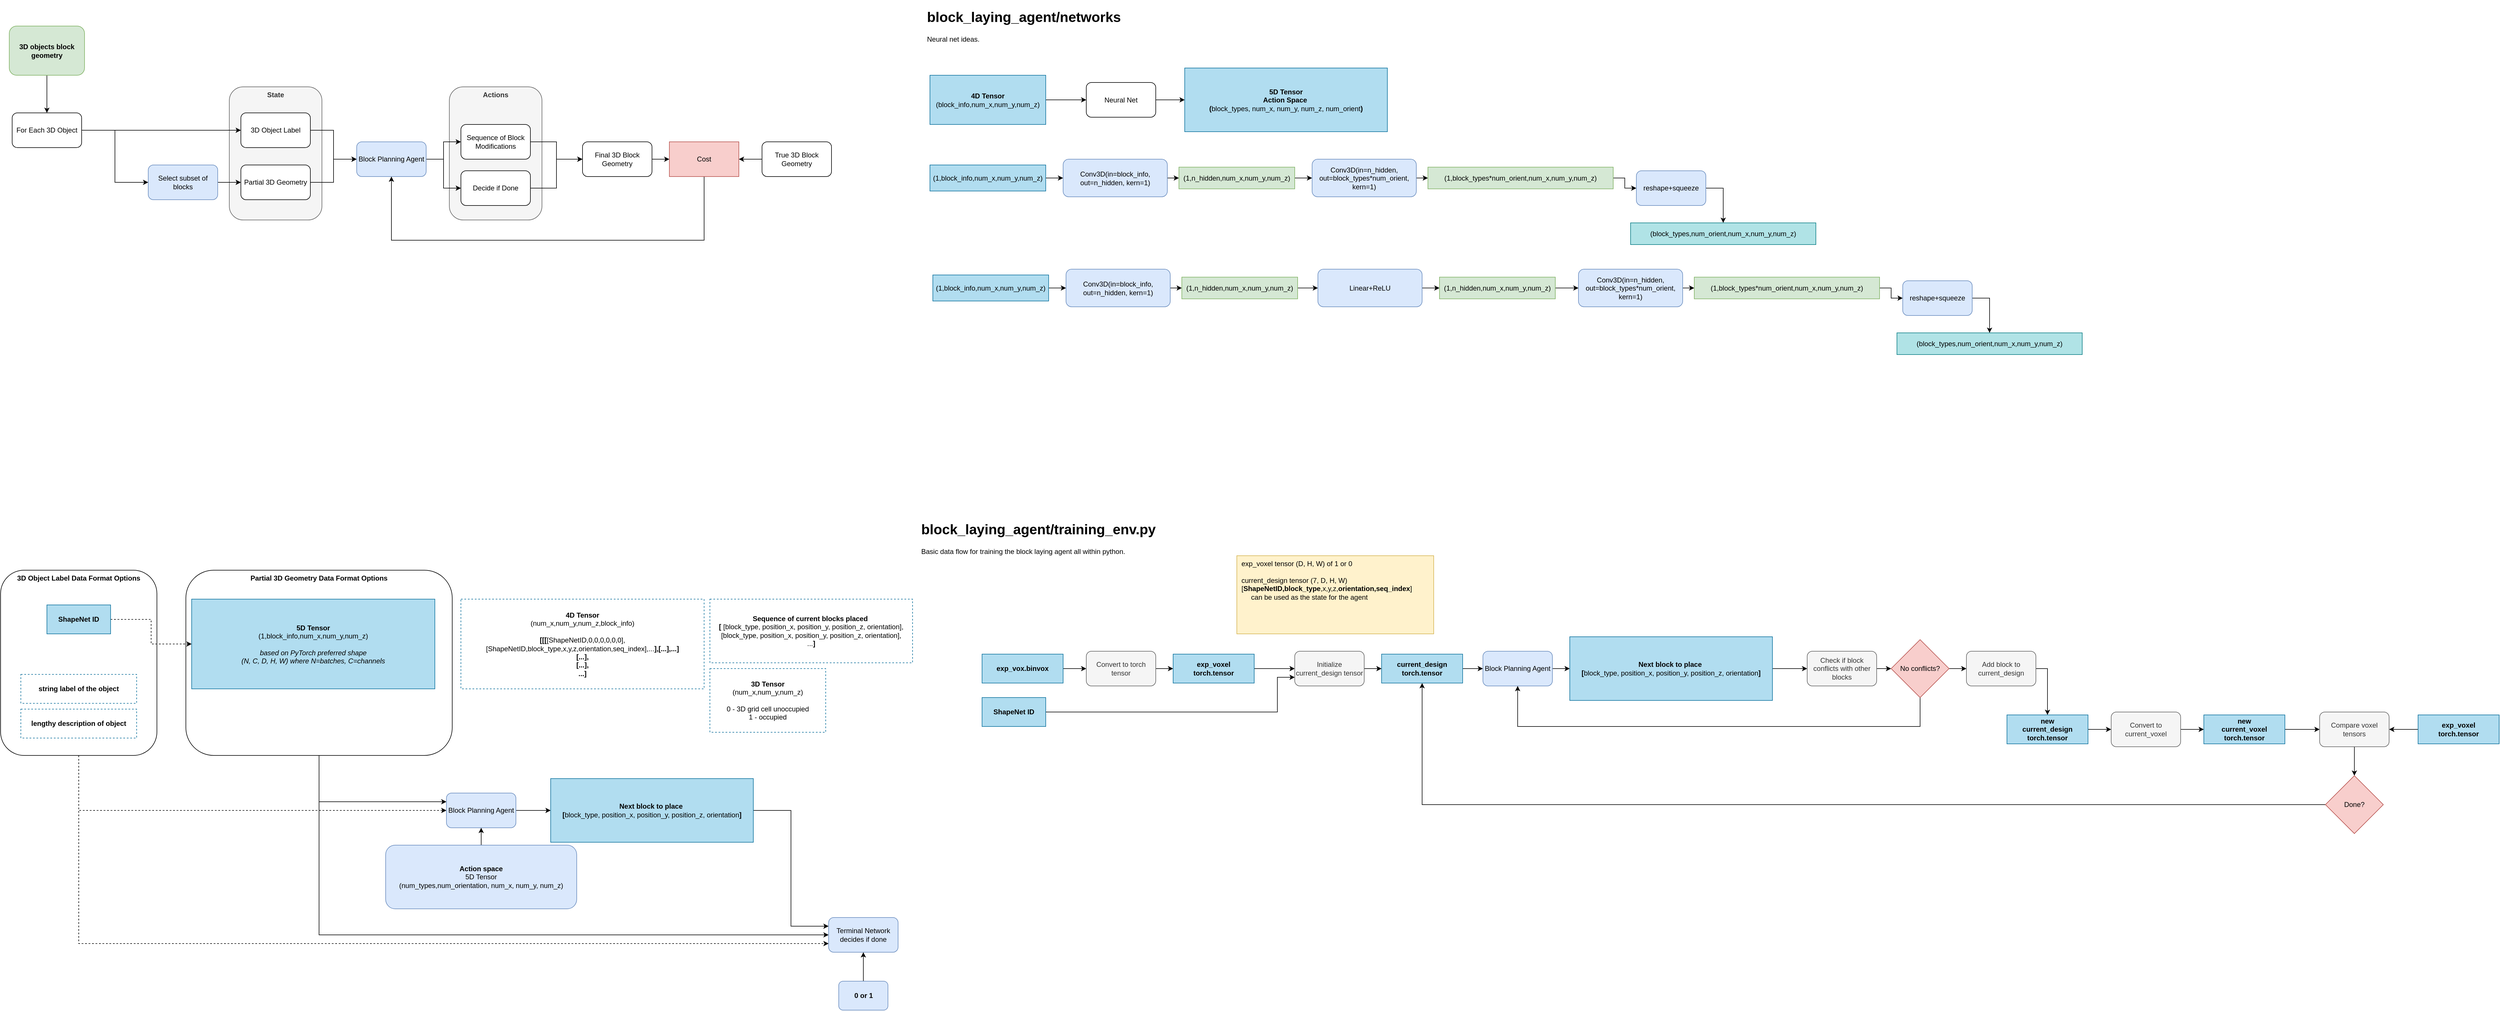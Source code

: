 <mxfile version="20.7.4" type="device"><diagram id="EGjF2JkE2Qouqx4IitUG" name="Page-1"><mxGraphModel dx="2168" dy="2144" grid="1" gridSize="10" guides="1" tooltips="1" connect="1" arrows="1" fold="1" page="1" pageScale="1" pageWidth="1600" pageHeight="900" math="0" shadow="0"><root><mxCell id="0"/><mxCell id="1" parent="0"/><mxCell id="ZmiK0YBM-MFfKVnVQpeY-30" value="&lt;b&gt;Actions&lt;/b&gt;" style="rounded=1;whiteSpace=wrap;html=1;strokeColor=#666666;strokeWidth=1;fontFamily=Helvetica;fontSize=12;fontColor=#333333;fillColor=#f5f5f5;verticalAlign=top;" parent="1" vertex="1"><mxGeometry x="800" y="-735" width="160" height="230" as="geometry"/></mxCell><mxCell id="ZmiK0YBM-MFfKVnVQpeY-29" value="&lt;b&gt;State&lt;/b&gt;" style="rounded=1;whiteSpace=wrap;html=1;strokeColor=#666666;strokeWidth=1;fontFamily=Helvetica;fontSize=12;fontColor=#333333;fillColor=#f5f5f5;verticalAlign=top;" parent="1" vertex="1"><mxGeometry x="420" y="-735" width="160" height="230" as="geometry"/></mxCell><mxCell id="ZmiK0YBM-MFfKVnVQpeY-38" style="edgeStyle=orthogonalEdgeStyle;rounded=0;orthogonalLoop=1;jettySize=auto;html=1;entryX=0;entryY=0.25;entryDx=0;entryDy=0;exitX=0.5;exitY=1;exitDx=0;exitDy=0;" parent="1" source="ZmiK0YBM-MFfKVnVQpeY-27" target="ZmiK0YBM-MFfKVnVQpeY-35" edge="1"><mxGeometry relative="1" as="geometry"/></mxCell><mxCell id="ZmiK0YBM-MFfKVnVQpeY-41" style="edgeStyle=orthogonalEdgeStyle;rounded=0;orthogonalLoop=1;jettySize=auto;html=1;entryX=0;entryY=0.5;entryDx=0;entryDy=0;exitX=0.5;exitY=1;exitDx=0;exitDy=0;" parent="1" source="ZmiK0YBM-MFfKVnVQpeY-27" target="ZmiK0YBM-MFfKVnVQpeY-39" edge="1"><mxGeometry relative="1" as="geometry"/></mxCell><mxCell id="ZmiK0YBM-MFfKVnVQpeY-27" value="Partial 3D Geometry Data Format Options" style="rounded=1;whiteSpace=wrap;html=1;strokeColor=default;strokeWidth=1;fontFamily=Helvetica;fontSize=12;fontColor=default;fillColor=default;verticalAlign=top;fontStyle=1" parent="1" vertex="1"><mxGeometry x="345" y="100" width="460" height="320" as="geometry"/></mxCell><mxCell id="ZmiK0YBM-MFfKVnVQpeY-1" style="edgeStyle=orthogonalEdgeStyle;shape=connector;rounded=0;orthogonalLoop=1;jettySize=auto;html=1;labelBackgroundColor=default;strokeColor=default;fontFamily=Helvetica;fontSize=12;fontColor=default;endArrow=classic;" parent="1" source="ZmiK0YBM-MFfKVnVQpeY-2" target="ZmiK0YBM-MFfKVnVQpeY-7" edge="1"><mxGeometry relative="1" as="geometry"/></mxCell><mxCell id="ZmiK0YBM-MFfKVnVQpeY-2" value="3D Object Label" style="rounded=1;whiteSpace=wrap;html=1;strokeColor=default;strokeWidth=1;fontFamily=Helvetica;fontSize=12;fontColor=default;fillColor=default;" parent="1" vertex="1"><mxGeometry x="440" y="-690" width="120" height="60" as="geometry"/></mxCell><mxCell id="ZmiK0YBM-MFfKVnVQpeY-3" style="edgeStyle=orthogonalEdgeStyle;shape=connector;rounded=0;orthogonalLoop=1;jettySize=auto;html=1;entryX=0;entryY=0.5;entryDx=0;entryDy=0;labelBackgroundColor=default;strokeColor=default;fontFamily=Helvetica;fontSize=12;fontColor=default;endArrow=classic;" parent="1" source="ZmiK0YBM-MFfKVnVQpeY-4" target="ZmiK0YBM-MFfKVnVQpeY-7" edge="1"><mxGeometry relative="1" as="geometry"/></mxCell><mxCell id="ZmiK0YBM-MFfKVnVQpeY-4" value="Partial 3D Geometry" style="rounded=1;whiteSpace=wrap;html=1;strokeColor=default;strokeWidth=1;fontFamily=Helvetica;fontSize=12;fontColor=default;fillColor=default;" parent="1" vertex="1"><mxGeometry x="440" y="-600" width="120" height="60" as="geometry"/></mxCell><mxCell id="ZmiK0YBM-MFfKVnVQpeY-5" style="edgeStyle=orthogonalEdgeStyle;shape=connector;rounded=0;orthogonalLoop=1;jettySize=auto;html=1;entryX=0;entryY=0.5;entryDx=0;entryDy=0;labelBackgroundColor=default;strokeColor=default;fontFamily=Helvetica;fontSize=12;fontColor=default;endArrow=classic;" parent="1" source="ZmiK0YBM-MFfKVnVQpeY-7" target="ZmiK0YBM-MFfKVnVQpeY-15" edge="1"><mxGeometry relative="1" as="geometry"/></mxCell><mxCell id="ZmiK0YBM-MFfKVnVQpeY-6" style="edgeStyle=orthogonalEdgeStyle;shape=connector;rounded=0;orthogonalLoop=1;jettySize=auto;html=1;entryX=0;entryY=0.5;entryDx=0;entryDy=0;labelBackgroundColor=default;strokeColor=default;fontFamily=Helvetica;fontSize=12;fontColor=default;endArrow=classic;" parent="1" source="ZmiK0YBM-MFfKVnVQpeY-7" target="ZmiK0YBM-MFfKVnVQpeY-17" edge="1"><mxGeometry relative="1" as="geometry"/></mxCell><mxCell id="ZmiK0YBM-MFfKVnVQpeY-7" value="Block Planning Agent" style="rounded=1;whiteSpace=wrap;html=1;strokeColor=#6c8ebf;strokeWidth=1;fontFamily=Helvetica;fontSize=12;fillColor=#dae8fc;" parent="1" vertex="1"><mxGeometry x="640" y="-640" width="120" height="60" as="geometry"/></mxCell><mxCell id="ZmiK0YBM-MFfKVnVQpeY-8" style="edgeStyle=orthogonalEdgeStyle;shape=connector;rounded=0;orthogonalLoop=1;jettySize=auto;html=1;entryX=0;entryY=0.5;entryDx=0;entryDy=0;labelBackgroundColor=default;strokeColor=default;fontFamily=Helvetica;fontSize=12;fontColor=default;endArrow=classic;" parent="1" source="ZmiK0YBM-MFfKVnVQpeY-9" target="ZmiK0YBM-MFfKVnVQpeY-13" edge="1"><mxGeometry relative="1" as="geometry"/></mxCell><mxCell id="ZmiK0YBM-MFfKVnVQpeY-9" value="Final 3D Block Geometry" style="rounded=1;whiteSpace=wrap;html=1;strokeColor=default;strokeWidth=1;fontFamily=Helvetica;fontSize=12;fontColor=default;fillColor=default;" parent="1" vertex="1"><mxGeometry x="1030" y="-640" width="120" height="60" as="geometry"/></mxCell><mxCell id="ZmiK0YBM-MFfKVnVQpeY-10" style="edgeStyle=orthogonalEdgeStyle;shape=connector;rounded=0;orthogonalLoop=1;jettySize=auto;html=1;entryX=1;entryY=0.5;entryDx=0;entryDy=0;labelBackgroundColor=default;strokeColor=default;fontFamily=Helvetica;fontSize=12;fontColor=default;endArrow=classic;" parent="1" source="ZmiK0YBM-MFfKVnVQpeY-11" target="ZmiK0YBM-MFfKVnVQpeY-13" edge="1"><mxGeometry relative="1" as="geometry"/></mxCell><mxCell id="ZmiK0YBM-MFfKVnVQpeY-11" value="True 3D Block Geometry" style="rounded=1;whiteSpace=wrap;html=1;strokeColor=default;strokeWidth=1;fontFamily=Helvetica;fontSize=12;fontColor=default;fillColor=default;" parent="1" vertex="1"><mxGeometry x="1340" y="-640" width="120" height="60" as="geometry"/></mxCell><mxCell id="ZmiK0YBM-MFfKVnVQpeY-12" style="edgeStyle=orthogonalEdgeStyle;shape=connector;rounded=0;orthogonalLoop=1;jettySize=auto;html=1;entryX=0.5;entryY=1;entryDx=0;entryDy=0;labelBackgroundColor=default;strokeColor=default;fontFamily=Helvetica;fontSize=12;fontColor=default;endArrow=classic;" parent="1" source="ZmiK0YBM-MFfKVnVQpeY-13" target="ZmiK0YBM-MFfKVnVQpeY-7" edge="1"><mxGeometry relative="1" as="geometry"><Array as="points"><mxPoint x="1240" y="-470"/><mxPoint x="700" y="-470"/></Array></mxGeometry></mxCell><mxCell id="ZmiK0YBM-MFfKVnVQpeY-13" value="Cost" style="rounded=0;whiteSpace=wrap;html=1;strokeColor=#b85450;strokeWidth=1;fontFamily=Helvetica;fontSize=12;fillColor=#f8cecc;" parent="1" vertex="1"><mxGeometry x="1180" y="-640" width="120" height="60" as="geometry"/></mxCell><mxCell id="ZmiK0YBM-MFfKVnVQpeY-14" style="edgeStyle=orthogonalEdgeStyle;shape=connector;rounded=0;orthogonalLoop=1;jettySize=auto;html=1;entryX=0;entryY=0.5;entryDx=0;entryDy=0;labelBackgroundColor=default;strokeColor=default;fontFamily=Helvetica;fontSize=12;fontColor=default;endArrow=classic;" parent="1" source="ZmiK0YBM-MFfKVnVQpeY-15" target="ZmiK0YBM-MFfKVnVQpeY-9" edge="1"><mxGeometry relative="1" as="geometry"/></mxCell><mxCell id="ZmiK0YBM-MFfKVnVQpeY-15" value="Sequence of Block Modifications" style="rounded=1;whiteSpace=wrap;html=1;strokeColor=default;strokeWidth=1;fontFamily=Helvetica;fontSize=12;fontColor=default;fillColor=default;" parent="1" vertex="1"><mxGeometry x="820" y="-670" width="120" height="60" as="geometry"/></mxCell><mxCell id="ZmiK0YBM-MFfKVnVQpeY-16" style="edgeStyle=orthogonalEdgeStyle;shape=connector;rounded=0;orthogonalLoop=1;jettySize=auto;html=1;entryX=0;entryY=0.5;entryDx=0;entryDy=0;labelBackgroundColor=default;strokeColor=default;fontFamily=Helvetica;fontSize=12;fontColor=default;endArrow=classic;" parent="1" source="ZmiK0YBM-MFfKVnVQpeY-17" target="ZmiK0YBM-MFfKVnVQpeY-9" edge="1"><mxGeometry relative="1" as="geometry"/></mxCell><mxCell id="ZmiK0YBM-MFfKVnVQpeY-17" value="Decide if Done" style="rounded=1;whiteSpace=wrap;html=1;strokeColor=default;strokeWidth=1;fontFamily=Helvetica;fontSize=12;fontColor=default;fillColor=default;" parent="1" vertex="1"><mxGeometry x="820" y="-590" width="120" height="60" as="geometry"/></mxCell><mxCell id="ZmiK0YBM-MFfKVnVQpeY-18" style="edgeStyle=orthogonalEdgeStyle;shape=connector;rounded=0;orthogonalLoop=1;jettySize=auto;html=1;labelBackgroundColor=default;strokeColor=default;fontFamily=Helvetica;fontSize=12;fontColor=default;endArrow=classic;" parent="1" source="ZmiK0YBM-MFfKVnVQpeY-19" target="ZmiK0YBM-MFfKVnVQpeY-24" edge="1"><mxGeometry relative="1" as="geometry"/></mxCell><mxCell id="ZmiK0YBM-MFfKVnVQpeY-19" value="3D objects block geometry" style="rounded=1;whiteSpace=wrap;html=1;verticalAlign=middle;fontStyle=1;fillColor=#d5e8d4;strokeColor=#82b366;" parent="1" vertex="1"><mxGeometry x="40" y="-840" width="130" height="85" as="geometry"/></mxCell><mxCell id="ZmiK0YBM-MFfKVnVQpeY-20" style="edgeStyle=orthogonalEdgeStyle;shape=connector;rounded=0;orthogonalLoop=1;jettySize=auto;html=1;labelBackgroundColor=default;strokeColor=default;fontFamily=Helvetica;fontSize=12;fontColor=default;endArrow=classic;" parent="1" source="ZmiK0YBM-MFfKVnVQpeY-21" target="ZmiK0YBM-MFfKVnVQpeY-4" edge="1"><mxGeometry relative="1" as="geometry"/></mxCell><mxCell id="ZmiK0YBM-MFfKVnVQpeY-21" value="Select subset of blocks" style="rounded=1;whiteSpace=wrap;html=1;strokeColor=#6c8ebf;strokeWidth=1;fontFamily=Helvetica;fontSize=12;fillColor=#dae8fc;" parent="1" vertex="1"><mxGeometry x="280" y="-600" width="120" height="60" as="geometry"/></mxCell><mxCell id="ZmiK0YBM-MFfKVnVQpeY-22" style="edgeStyle=orthogonalEdgeStyle;shape=connector;rounded=0;orthogonalLoop=1;jettySize=auto;html=1;labelBackgroundColor=default;strokeColor=default;fontFamily=Helvetica;fontSize=12;fontColor=default;endArrow=classic;" parent="1" source="ZmiK0YBM-MFfKVnVQpeY-24" target="ZmiK0YBM-MFfKVnVQpeY-2" edge="1"><mxGeometry relative="1" as="geometry"/></mxCell><mxCell id="ZmiK0YBM-MFfKVnVQpeY-23" style="edgeStyle=orthogonalEdgeStyle;shape=connector;rounded=0;orthogonalLoop=1;jettySize=auto;html=1;entryX=0;entryY=0.5;entryDx=0;entryDy=0;labelBackgroundColor=default;strokeColor=default;fontFamily=Helvetica;fontSize=12;fontColor=default;endArrow=classic;" parent="1" source="ZmiK0YBM-MFfKVnVQpeY-24" target="ZmiK0YBM-MFfKVnVQpeY-21" edge="1"><mxGeometry relative="1" as="geometry"/></mxCell><mxCell id="ZmiK0YBM-MFfKVnVQpeY-24" value="For Each 3D Object" style="rounded=1;whiteSpace=wrap;html=1;strokeColor=default;strokeWidth=1;fontFamily=Helvetica;fontSize=12;fontColor=default;fillColor=default;" parent="1" vertex="1"><mxGeometry x="45" y="-690" width="120" height="60" as="geometry"/></mxCell><mxCell id="ZmiK0YBM-MFfKVnVQpeY-26" value="&lt;b&gt;3D Tensor&lt;br&gt;&lt;/b&gt;(num_x,num_y,num_z)&lt;br&gt;&lt;br&gt;0 - 3D grid cell unoccupied&lt;br&gt;1 - occupied" style="whiteSpace=wrap;html=1;fillColor=none;strokeColor=#10739e;fontStyle=0;dashed=1;" parent="1" vertex="1"><mxGeometry x="1250" y="270" width="200" height="110" as="geometry"/></mxCell><mxCell id="ZmiK0YBM-MFfKVnVQpeY-28" value="&lt;b&gt;Sequence of current blocks placed&lt;/b&gt;&amp;nbsp;&lt;br&gt;&lt;b&gt;[&lt;/b&gt; [block_type, position_x, position_y, position_z, orientation],&lt;br&gt;[block_type, position_x, position_y, position_z, orientation],&lt;br&gt;...&lt;b&gt;]&lt;/b&gt;" style="whiteSpace=wrap;html=1;fillColor=none;strokeColor=#10739e;fontStyle=0;dashed=1;" parent="1" vertex="1"><mxGeometry x="1250" y="150" width="350" height="110" as="geometry"/></mxCell><mxCell id="ZmiK0YBM-MFfKVnVQpeY-37" style="edgeStyle=orthogonalEdgeStyle;rounded=0;orthogonalLoop=1;jettySize=auto;html=1;entryX=0;entryY=0.5;entryDx=0;entryDy=0;exitX=0.5;exitY=1;exitDx=0;exitDy=0;dashed=1;" parent="1" source="ZmiK0YBM-MFfKVnVQpeY-31" target="ZmiK0YBM-MFfKVnVQpeY-35" edge="1"><mxGeometry relative="1" as="geometry"/></mxCell><mxCell id="ZmiK0YBM-MFfKVnVQpeY-42" style="edgeStyle=orthogonalEdgeStyle;rounded=0;orthogonalLoop=1;jettySize=auto;html=1;entryX=0;entryY=0.75;entryDx=0;entryDy=0;exitX=0.5;exitY=1;exitDx=0;exitDy=0;dashed=1;" parent="1" source="ZmiK0YBM-MFfKVnVQpeY-31" target="ZmiK0YBM-MFfKVnVQpeY-39" edge="1"><mxGeometry relative="1" as="geometry"/></mxCell><mxCell id="ZmiK0YBM-MFfKVnVQpeY-31" value="3D Object Label Data Format Options" style="rounded=1;whiteSpace=wrap;html=1;strokeColor=default;strokeWidth=1;fontFamily=Helvetica;fontSize=12;fontColor=default;fillColor=default;verticalAlign=top;fontStyle=1" parent="1" vertex="1"><mxGeometry x="25" y="100" width="270" height="320" as="geometry"/></mxCell><mxCell id="ZmiK0YBM-MFfKVnVQpeY-52" style="edgeStyle=orthogonalEdgeStyle;rounded=0;orthogonalLoop=1;jettySize=auto;html=1;dashed=1;" parent="1" source="ZmiK0YBM-MFfKVnVQpeY-32" target="ZmiK0YBM-MFfKVnVQpeY-49" edge="1"><mxGeometry relative="1" as="geometry"/></mxCell><mxCell id="ZmiK0YBM-MFfKVnVQpeY-32" value="&lt;b&gt;ShapeNet ID&lt;/b&gt;" style="whiteSpace=wrap;html=1;fillColor=#b1ddf0;strokeColor=#10739e;fontStyle=0" parent="1" vertex="1"><mxGeometry x="105" y="160" width="110" height="50" as="geometry"/></mxCell><mxCell id="ZmiK0YBM-MFfKVnVQpeY-33" value="&lt;b&gt;string label of the object&lt;/b&gt;" style="whiteSpace=wrap;html=1;fillColor=none;strokeColor=#10739e;fontStyle=0;dashed=1;" parent="1" vertex="1"><mxGeometry x="60" y="280" width="200" height="50" as="geometry"/></mxCell><mxCell id="ZmiK0YBM-MFfKVnVQpeY-34" value="&lt;b&gt;lengthy description of object&lt;/b&gt;" style="whiteSpace=wrap;html=1;fillColor=none;strokeColor=#10739e;fontStyle=0;dashed=1;" parent="1" vertex="1"><mxGeometry x="60" y="340" width="200" height="50" as="geometry"/></mxCell><mxCell id="ZmiK0YBM-MFfKVnVQpeY-40" style="edgeStyle=orthogonalEdgeStyle;rounded=0;orthogonalLoop=1;jettySize=auto;html=1;entryX=0;entryY=0.5;entryDx=0;entryDy=0;" parent="1" source="ZmiK0YBM-MFfKVnVQpeY-35" target="ZmiK0YBM-MFfKVnVQpeY-36" edge="1"><mxGeometry relative="1" as="geometry"/></mxCell><mxCell id="ZmiK0YBM-MFfKVnVQpeY-35" value="Block Planning Agent" style="rounded=1;whiteSpace=wrap;html=1;strokeColor=#6c8ebf;strokeWidth=1;fontFamily=Helvetica;fontSize=12;fillColor=#dae8fc;" parent="1" vertex="1"><mxGeometry x="795" y="485" width="120" height="60" as="geometry"/></mxCell><mxCell id="ZmiK0YBM-MFfKVnVQpeY-43" style="edgeStyle=orthogonalEdgeStyle;rounded=0;orthogonalLoop=1;jettySize=auto;html=1;entryX=0;entryY=0.25;entryDx=0;entryDy=0;" parent="1" source="ZmiK0YBM-MFfKVnVQpeY-36" target="ZmiK0YBM-MFfKVnVQpeY-39" edge="1"><mxGeometry relative="1" as="geometry"/></mxCell><mxCell id="ZmiK0YBM-MFfKVnVQpeY-36" value="&lt;b&gt;Next block to place&lt;/b&gt;&amp;nbsp;&lt;br&gt;&lt;b&gt;[&lt;/b&gt;block_type, position_x, position_y, position_z, orientation&lt;b&gt;]&lt;/b&gt;" style="whiteSpace=wrap;html=1;fillColor=#b1ddf0;strokeColor=#10739e;fontStyle=0" parent="1" vertex="1"><mxGeometry x="975" y="460" width="350" height="110" as="geometry"/></mxCell><mxCell id="ZmiK0YBM-MFfKVnVQpeY-39" value="Terminal Network&lt;br&gt;decides if done" style="rounded=1;whiteSpace=wrap;html=1;strokeColor=#6c8ebf;strokeWidth=1;fontFamily=Helvetica;fontSize=12;fillColor=#dae8fc;" parent="1" vertex="1"><mxGeometry x="1455" y="700" width="120" height="60" as="geometry"/></mxCell><mxCell id="ZmiK0YBM-MFfKVnVQpeY-46" style="edgeStyle=orthogonalEdgeStyle;rounded=0;orthogonalLoop=1;jettySize=auto;html=1;entryX=0.5;entryY=1;entryDx=0;entryDy=0;" parent="1" source="ZmiK0YBM-MFfKVnVQpeY-45" target="ZmiK0YBM-MFfKVnVQpeY-35" edge="1"><mxGeometry relative="1" as="geometry"/></mxCell><mxCell id="ZmiK0YBM-MFfKVnVQpeY-45" value="Action space&lt;br&gt;&lt;span style=&quot;font-weight: normal;&quot;&gt;5D Tensor&lt;br&gt;(num_types,&lt;/span&gt;&lt;span style=&quot;font-weight: 400;&quot;&gt;num_orientation,&amp;nbsp;&lt;/span&gt;&lt;span style=&quot;font-weight: normal;&quot;&gt;num_x, num_y, num_z)&lt;/span&gt;" style="rounded=1;whiteSpace=wrap;html=1;fillColor=#dae8fc;strokeColor=#6c8ebf;fontStyle=1" parent="1" vertex="1"><mxGeometry x="690" y="575" width="330" height="110" as="geometry"/></mxCell><mxCell id="ZmiK0YBM-MFfKVnVQpeY-48" style="edgeStyle=orthogonalEdgeStyle;rounded=0;orthogonalLoop=1;jettySize=auto;html=1;entryX=0.5;entryY=1;entryDx=0;entryDy=0;" parent="1" source="ZmiK0YBM-MFfKVnVQpeY-47" target="ZmiK0YBM-MFfKVnVQpeY-39" edge="1"><mxGeometry relative="1" as="geometry"/></mxCell><mxCell id="ZmiK0YBM-MFfKVnVQpeY-47" value="0 or 1" style="rounded=1;whiteSpace=wrap;html=1;fillColor=#dae8fc;strokeColor=#6c8ebf;fontStyle=1" parent="1" vertex="1"><mxGeometry x="1472.5" y="810" width="85" height="50" as="geometry"/></mxCell><mxCell id="ZmiK0YBM-MFfKVnVQpeY-49" value="&lt;b style=&quot;border-color: var(--border-color);&quot;&gt;5D Tensor&lt;br style=&quot;border-color: var(--border-color);&quot;&gt;&lt;/b&gt;(1,block_info,num_x,num_y,num_z)&lt;br&gt;&lt;br&gt;&lt;i&gt;based on PyTorch preferred shape&lt;br&gt;(N, C, D, H, W) where N=batches, C=channels&lt;/i&gt;" style="whiteSpace=wrap;html=1;fillColor=#b1ddf0;strokeColor=#10739e;fontStyle=0" parent="1" vertex="1"><mxGeometry x="355" y="150" width="420" height="155" as="geometry"/></mxCell><mxCell id="A_3TtfuufTt2yzlNx-zK-1" value="&lt;b style=&quot;border-color: var(--border-color);&quot;&gt;4D Tensor&lt;br style=&quot;border-color: var(--border-color);&quot;&gt;&lt;/b&gt;(num_x,num_y,num_z,block_info)&lt;br&gt;&lt;b&gt;&lt;br&gt;[[[&lt;/b&gt;[ShapeNetID,0,0,0,0,0,0],[ShapeNetID,block_type,x,y,z,orientation,seq_index],...&lt;b&gt;],[...],...]&lt;br&gt;[...],&lt;br&gt;[...],&lt;br&gt;...]&lt;/b&gt;" style="whiteSpace=wrap;html=1;fillColor=none;strokeColor=#10739e;fontStyle=0;dashed=1;" parent="1" vertex="1"><mxGeometry x="820" y="150" width="420" height="155" as="geometry"/></mxCell><mxCell id="5hoe5Cya4f4Q9XEgtZuJ-38" style="edgeStyle=orthogonalEdgeStyle;rounded=0;orthogonalLoop=1;jettySize=auto;html=1;entryX=0;entryY=0.75;entryDx=0;entryDy=0;" edge="1" parent="1" source="5hoe5Cya4f4Q9XEgtZuJ-1" target="5hoe5Cya4f4Q9XEgtZuJ-36"><mxGeometry relative="1" as="geometry"><mxPoint x="2290" y="410" as="targetPoint"/><Array as="points"><mxPoint x="2230" y="345"/><mxPoint x="2230" y="285"/></Array></mxGeometry></mxCell><mxCell id="5hoe5Cya4f4Q9XEgtZuJ-1" value="&lt;b&gt;ShapeNet ID&lt;/b&gt;" style="whiteSpace=wrap;html=1;fillColor=#b1ddf0;strokeColor=#10739e;fontStyle=0" vertex="1" parent="1"><mxGeometry x="1720" y="320" width="110" height="50" as="geometry"/></mxCell><mxCell id="5hoe5Cya4f4Q9XEgtZuJ-34" style="edgeStyle=orthogonalEdgeStyle;rounded=0;orthogonalLoop=1;jettySize=auto;html=1;entryX=0;entryY=0.5;entryDx=0;entryDy=0;" edge="1" parent="1" source="5hoe5Cya4f4Q9XEgtZuJ-3" target="5hoe5Cya4f4Q9XEgtZuJ-31"><mxGeometry relative="1" as="geometry"/></mxCell><mxCell id="5hoe5Cya4f4Q9XEgtZuJ-3" value="&lt;b&gt;exp_vox.binvox&lt;/b&gt;" style="whiteSpace=wrap;html=1;fillColor=#b1ddf0;strokeColor=#10739e;fontStyle=0" vertex="1" parent="1"><mxGeometry x="1720" y="245" width="140" height="50" as="geometry"/></mxCell><mxCell id="5hoe5Cya4f4Q9XEgtZuJ-26" style="edgeStyle=orthogonalEdgeStyle;rounded=0;orthogonalLoop=1;jettySize=auto;html=1;entryX=1;entryY=0.5;entryDx=0;entryDy=0;" edge="1" parent="1" source="5hoe5Cya4f4Q9XEgtZuJ-4" target="5hoe5Cya4f4Q9XEgtZuJ-24"><mxGeometry relative="1" as="geometry"/></mxCell><mxCell id="5hoe5Cya4f4Q9XEgtZuJ-4" value="&lt;b&gt;exp_voxel&lt;br&gt;torch.tensor&lt;br&gt;&lt;/b&gt;" style="whiteSpace=wrap;html=1;fillColor=#b1ddf0;strokeColor=#10739e;fontStyle=0" vertex="1" parent="1"><mxGeometry x="4200" y="350" width="140" height="50" as="geometry"/></mxCell><mxCell id="5hoe5Cya4f4Q9XEgtZuJ-14" style="edgeStyle=orthogonalEdgeStyle;rounded=0;orthogonalLoop=1;jettySize=auto;html=1;entryX=0;entryY=0.5;entryDx=0;entryDy=0;" edge="1" parent="1" source="5hoe5Cya4f4Q9XEgtZuJ-5" target="5hoe5Cya4f4Q9XEgtZuJ-6"><mxGeometry relative="1" as="geometry"><mxPoint x="2765" y="270" as="targetPoint"/></mxGeometry></mxCell><mxCell id="5hoe5Cya4f4Q9XEgtZuJ-5" value="Block Planning Agent" style="rounded=1;whiteSpace=wrap;html=1;strokeColor=#6c8ebf;strokeWidth=1;fontFamily=Helvetica;fontSize=12;fillColor=#dae8fc;" vertex="1" parent="1"><mxGeometry x="2585" y="240" width="120" height="60" as="geometry"/></mxCell><mxCell id="5hoe5Cya4f4Q9XEgtZuJ-12" style="edgeStyle=orthogonalEdgeStyle;rounded=0;orthogonalLoop=1;jettySize=auto;html=1;entryX=0;entryY=0.5;entryDx=0;entryDy=0;exitX=1;exitY=0.5;exitDx=0;exitDy=0;" edge="1" parent="1" source="5hoe5Cya4f4Q9XEgtZuJ-6" target="5hoe5Cya4f4Q9XEgtZuJ-9"><mxGeometry relative="1" as="geometry"><mxPoint x="3115" y="270" as="sourcePoint"/></mxGeometry></mxCell><mxCell id="5hoe5Cya4f4Q9XEgtZuJ-6" value="&lt;b&gt;Next block to place&lt;/b&gt;&amp;nbsp;&lt;br&gt;&lt;b&gt;[&lt;/b&gt;block_type, position_x, position_y, position_z, orientation&lt;b&gt;]&lt;/b&gt;" style="whiteSpace=wrap;html=1;fillColor=#b1ddf0;strokeColor=#10739e;fontStyle=0" vertex="1" parent="1"><mxGeometry x="2735" y="215" width="350" height="110" as="geometry"/></mxCell><mxCell id="5hoe5Cya4f4Q9XEgtZuJ-28" style="edgeStyle=orthogonalEdgeStyle;rounded=0;orthogonalLoop=1;jettySize=auto;html=1;entryX=0;entryY=0.5;entryDx=0;entryDy=0;" edge="1" parent="1" source="5hoe5Cya4f4Q9XEgtZuJ-7" target="5hoe5Cya4f4Q9XEgtZuJ-5"><mxGeometry relative="1" as="geometry"/></mxCell><mxCell id="5hoe5Cya4f4Q9XEgtZuJ-7" value="&lt;b&gt;current_design&lt;br&gt;torch.tensor&lt;br&gt;&lt;/b&gt;" style="whiteSpace=wrap;html=1;fillColor=#b1ddf0;strokeColor=#10739e;fontStyle=0" vertex="1" parent="1"><mxGeometry x="2410" y="245" width="140" height="50" as="geometry"/></mxCell><mxCell id="5hoe5Cya4f4Q9XEgtZuJ-13" style="edgeStyle=orthogonalEdgeStyle;rounded=0;orthogonalLoop=1;jettySize=auto;html=1;entryX=0;entryY=0.5;entryDx=0;entryDy=0;" edge="1" parent="1" source="5hoe5Cya4f4Q9XEgtZuJ-9" target="5hoe5Cya4f4Q9XEgtZuJ-10"><mxGeometry relative="1" as="geometry"/></mxCell><mxCell id="5hoe5Cya4f4Q9XEgtZuJ-9" value="Check if block conflicts with other blocks" style="rounded=1;whiteSpace=wrap;html=1;strokeColor=#666666;strokeWidth=1;fontFamily=Helvetica;fontSize=12;fillColor=#f5f5f5;fontColor=#333333;" vertex="1" parent="1"><mxGeometry x="3145" y="240" width="120" height="60" as="geometry"/></mxCell><mxCell id="5hoe5Cya4f4Q9XEgtZuJ-11" style="edgeStyle=orthogonalEdgeStyle;rounded=0;orthogonalLoop=1;jettySize=auto;html=1;entryX=0.5;entryY=1;entryDx=0;entryDy=0;exitX=0.5;exitY=1;exitDx=0;exitDy=0;" edge="1" parent="1" source="5hoe5Cya4f4Q9XEgtZuJ-10" target="5hoe5Cya4f4Q9XEgtZuJ-5"><mxGeometry relative="1" as="geometry"><Array as="points"><mxPoint x="3340" y="370"/><mxPoint x="2645" y="370"/></Array></mxGeometry></mxCell><mxCell id="5hoe5Cya4f4Q9XEgtZuJ-80" style="edgeStyle=orthogonalEdgeStyle;rounded=0;orthogonalLoop=1;jettySize=auto;html=1;entryX=0;entryY=0.5;entryDx=0;entryDy=0;" edge="1" parent="1" source="5hoe5Cya4f4Q9XEgtZuJ-10" target="5hoe5Cya4f4Q9XEgtZuJ-79"><mxGeometry relative="1" as="geometry"/></mxCell><mxCell id="5hoe5Cya4f4Q9XEgtZuJ-10" value="No conflicts?" style="rhombus;whiteSpace=wrap;html=1;fillColor=#f8cecc;strokeColor=#b85450;" vertex="1" parent="1"><mxGeometry x="3290" y="220" width="100" height="100" as="geometry"/></mxCell><mxCell id="5hoe5Cya4f4Q9XEgtZuJ-16" value="&lt;span style=&quot;text-align: center;&quot;&gt;exp_voxel tensor (D, H, W) of 1 or 0&lt;br&gt;&lt;br&gt;current_design tensor (7, D, H, W)&lt;br&gt;[&lt;b&gt;ShapeNetID,block_type&lt;/b&gt;,x,y,z,&lt;b&gt;orientation,seq_index&lt;/b&gt;]&lt;br&gt;&amp;nbsp; &amp;nbsp; &amp;nbsp;can be used as the state for the agent&lt;br&gt;&lt;/span&gt;" style="rounded=0;whiteSpace=wrap;html=1;fillColor=#fff2cc;strokeColor=#d6b656;align=left;verticalAlign=top;spacingLeft=6;" vertex="1" parent="1"><mxGeometry x="2160" y="75" width="340" height="135" as="geometry"/></mxCell><mxCell id="5hoe5Cya4f4Q9XEgtZuJ-22" style="edgeStyle=orthogonalEdgeStyle;rounded=0;orthogonalLoop=1;jettySize=auto;html=1;entryX=0;entryY=0.5;entryDx=0;entryDy=0;" edge="1" parent="1" source="5hoe5Cya4f4Q9XEgtZuJ-17" target="5hoe5Cya4f4Q9XEgtZuJ-21"><mxGeometry relative="1" as="geometry"/></mxCell><mxCell id="5hoe5Cya4f4Q9XEgtZuJ-17" value="Convert to current_voxel" style="rounded=1;whiteSpace=wrap;html=1;strokeColor=#666666;strokeWidth=1;fontFamily=Helvetica;fontSize=12;fillColor=#f5f5f5;fontColor=#333333;" vertex="1" parent="1"><mxGeometry x="3670" y="345" width="120" height="60" as="geometry"/></mxCell><mxCell id="5hoe5Cya4f4Q9XEgtZuJ-20" style="edgeStyle=orthogonalEdgeStyle;rounded=0;orthogonalLoop=1;jettySize=auto;html=1;entryX=0;entryY=0.5;entryDx=0;entryDy=0;" edge="1" parent="1" source="5hoe5Cya4f4Q9XEgtZuJ-19" target="5hoe5Cya4f4Q9XEgtZuJ-17"><mxGeometry relative="1" as="geometry"/></mxCell><mxCell id="5hoe5Cya4f4Q9XEgtZuJ-19" value="&lt;b&gt;new&lt;br&gt;current_design&lt;br&gt;torch.tensor&lt;br&gt;&lt;/b&gt;" style="whiteSpace=wrap;html=1;fillColor=#b1ddf0;strokeColor=#10739e;fontStyle=0" vertex="1" parent="1"><mxGeometry x="3490" y="350" width="140" height="50" as="geometry"/></mxCell><mxCell id="5hoe5Cya4f4Q9XEgtZuJ-25" style="edgeStyle=orthogonalEdgeStyle;rounded=0;orthogonalLoop=1;jettySize=auto;html=1;entryX=0;entryY=0.5;entryDx=0;entryDy=0;" edge="1" parent="1" source="5hoe5Cya4f4Q9XEgtZuJ-21" target="5hoe5Cya4f4Q9XEgtZuJ-24"><mxGeometry relative="1" as="geometry"/></mxCell><mxCell id="5hoe5Cya4f4Q9XEgtZuJ-21" value="&lt;b&gt;new&lt;br&gt;current_voxel&lt;br&gt;torch.tensor&lt;br&gt;&lt;/b&gt;" style="whiteSpace=wrap;html=1;fillColor=#b1ddf0;strokeColor=#10739e;fontStyle=0" vertex="1" parent="1"><mxGeometry x="3830" y="350" width="140" height="50" as="geometry"/></mxCell><mxCell id="5hoe5Cya4f4Q9XEgtZuJ-30" style="edgeStyle=orthogonalEdgeStyle;rounded=0;orthogonalLoop=1;jettySize=auto;html=1;entryX=0.5;entryY=0;entryDx=0;entryDy=0;" edge="1" parent="1" source="5hoe5Cya4f4Q9XEgtZuJ-24" target="5hoe5Cya4f4Q9XEgtZuJ-27"><mxGeometry relative="1" as="geometry"/></mxCell><mxCell id="5hoe5Cya4f4Q9XEgtZuJ-24" value="Compare voxel tensors" style="rounded=1;whiteSpace=wrap;html=1;strokeColor=#666666;strokeWidth=1;fontFamily=Helvetica;fontSize=12;fillColor=#f5f5f5;fontColor=#333333;" vertex="1" parent="1"><mxGeometry x="4030" y="345" width="120" height="60" as="geometry"/></mxCell><mxCell id="5hoe5Cya4f4Q9XEgtZuJ-29" style="edgeStyle=orthogonalEdgeStyle;rounded=0;orthogonalLoop=1;jettySize=auto;html=1;entryX=0.5;entryY=1;entryDx=0;entryDy=0;" edge="1" parent="1" source="5hoe5Cya4f4Q9XEgtZuJ-27" target="5hoe5Cya4f4Q9XEgtZuJ-7"><mxGeometry relative="1" as="geometry"/></mxCell><mxCell id="5hoe5Cya4f4Q9XEgtZuJ-27" value="Done?" style="rhombus;whiteSpace=wrap;html=1;fillColor=#f8cecc;strokeColor=#b85450;" vertex="1" parent="1"><mxGeometry x="4040" y="455" width="100" height="100" as="geometry"/></mxCell><mxCell id="5hoe5Cya4f4Q9XEgtZuJ-35" style="edgeStyle=orthogonalEdgeStyle;rounded=0;orthogonalLoop=1;jettySize=auto;html=1;entryX=0;entryY=0.5;entryDx=0;entryDy=0;" edge="1" parent="1" source="5hoe5Cya4f4Q9XEgtZuJ-31" target="5hoe5Cya4f4Q9XEgtZuJ-32"><mxGeometry relative="1" as="geometry"/></mxCell><mxCell id="5hoe5Cya4f4Q9XEgtZuJ-31" value="Convert to torch tensor" style="rounded=1;whiteSpace=wrap;html=1;strokeColor=#666666;strokeWidth=1;fontFamily=Helvetica;fontSize=12;fillColor=#f5f5f5;fontColor=#333333;" vertex="1" parent="1"><mxGeometry x="1900" y="240" width="120" height="60" as="geometry"/></mxCell><mxCell id="5hoe5Cya4f4Q9XEgtZuJ-37" style="edgeStyle=orthogonalEdgeStyle;rounded=0;orthogonalLoop=1;jettySize=auto;html=1;entryX=0;entryY=0.5;entryDx=0;entryDy=0;" edge="1" parent="1" source="5hoe5Cya4f4Q9XEgtZuJ-32" target="5hoe5Cya4f4Q9XEgtZuJ-36"><mxGeometry relative="1" as="geometry"/></mxCell><mxCell id="5hoe5Cya4f4Q9XEgtZuJ-32" value="&lt;b&gt;exp_voxel&lt;br&gt;torch.tensor&lt;br&gt;&lt;/b&gt;" style="whiteSpace=wrap;html=1;fillColor=#b1ddf0;strokeColor=#10739e;fontStyle=0" vertex="1" parent="1"><mxGeometry x="2050" y="245" width="140" height="50" as="geometry"/></mxCell><mxCell id="5hoe5Cya4f4Q9XEgtZuJ-39" style="edgeStyle=orthogonalEdgeStyle;rounded=0;orthogonalLoop=1;jettySize=auto;html=1;entryX=0;entryY=0.5;entryDx=0;entryDy=0;" edge="1" parent="1" source="5hoe5Cya4f4Q9XEgtZuJ-36" target="5hoe5Cya4f4Q9XEgtZuJ-7"><mxGeometry relative="1" as="geometry"/></mxCell><mxCell id="5hoe5Cya4f4Q9XEgtZuJ-36" value="Initialize current_design tensor" style="rounded=1;whiteSpace=wrap;html=1;strokeColor=#666666;strokeWidth=1;fontFamily=Helvetica;fontSize=12;fillColor=#f5f5f5;fontColor=#333333;" vertex="1" parent="1"><mxGeometry x="2260" y="240" width="120" height="60" as="geometry"/></mxCell><mxCell id="5hoe5Cya4f4Q9XEgtZuJ-40" value="&lt;h1&gt;block_laying_agent/training_env.py&lt;/h1&gt;&lt;p&gt;Basic data flow for training the block laying agent all within python.&lt;/p&gt;" style="text;html=1;strokeColor=none;fillColor=none;spacing=5;spacingTop=-20;whiteSpace=wrap;overflow=hidden;rounded=0;" vertex="1" parent="1"><mxGeometry x="1610" y="10" width="480" height="120" as="geometry"/></mxCell><mxCell id="5hoe5Cya4f4Q9XEgtZuJ-41" value="&lt;h1&gt;block_laying_agent/networks&lt;/h1&gt;&lt;p&gt;Neural net ideas.&lt;/p&gt;" style="text;html=1;strokeColor=none;fillColor=none;spacing=5;spacingTop=-20;whiteSpace=wrap;overflow=hidden;rounded=0;" vertex="1" parent="1"><mxGeometry x="1620" y="-875" width="380" height="120" as="geometry"/></mxCell><mxCell id="5hoe5Cya4f4Q9XEgtZuJ-46" style="edgeStyle=orthogonalEdgeStyle;rounded=0;orthogonalLoop=1;jettySize=auto;html=1;" edge="1" parent="1" source="5hoe5Cya4f4Q9XEgtZuJ-42" target="5hoe5Cya4f4Q9XEgtZuJ-45"><mxGeometry relative="1" as="geometry"/></mxCell><mxCell id="5hoe5Cya4f4Q9XEgtZuJ-42" value="&lt;b style=&quot;border-color: var(--border-color);&quot;&gt;4D Tensor&lt;br style=&quot;border-color: var(--border-color);&quot;&gt;&lt;/b&gt;(block_info,num_x,num_y,num_z)" style="whiteSpace=wrap;html=1;fillColor=#b1ddf0;strokeColor=#10739e;fontStyle=0" vertex="1" parent="1"><mxGeometry x="1630" y="-755" width="200" height="85" as="geometry"/></mxCell><mxCell id="5hoe5Cya4f4Q9XEgtZuJ-44" value="&lt;b&gt;5D Tensor &lt;br&gt;Action Space&lt;/b&gt;&amp;nbsp;&lt;br&gt;&lt;b&gt;(&lt;/b&gt;block_types, num_x, num_y, num_z, num_orient&lt;b&gt;)&lt;/b&gt;" style="whiteSpace=wrap;html=1;fillColor=#b1ddf0;strokeColor=#10739e;fontStyle=0" vertex="1" parent="1"><mxGeometry x="2070" y="-767.5" width="350" height="110" as="geometry"/></mxCell><mxCell id="5hoe5Cya4f4Q9XEgtZuJ-47" style="edgeStyle=orthogonalEdgeStyle;rounded=0;orthogonalLoop=1;jettySize=auto;html=1;entryX=0;entryY=0.5;entryDx=0;entryDy=0;" edge="1" parent="1" source="5hoe5Cya4f4Q9XEgtZuJ-45" target="5hoe5Cya4f4Q9XEgtZuJ-44"><mxGeometry relative="1" as="geometry"/></mxCell><mxCell id="5hoe5Cya4f4Q9XEgtZuJ-45" value="Neural Net" style="rounded=1;whiteSpace=wrap;html=1;strokeColor=default;strokeWidth=1;fontFamily=Helvetica;fontSize=12;fontColor=default;fillColor=default;" vertex="1" parent="1"><mxGeometry x="1900" y="-742.5" width="120" height="60" as="geometry"/></mxCell><mxCell id="5hoe5Cya4f4Q9XEgtZuJ-52" style="edgeStyle=orthogonalEdgeStyle;rounded=0;orthogonalLoop=1;jettySize=auto;html=1;" edge="1" parent="1" source="5hoe5Cya4f4Q9XEgtZuJ-48" target="5hoe5Cya4f4Q9XEgtZuJ-49"><mxGeometry relative="1" as="geometry"/></mxCell><mxCell id="5hoe5Cya4f4Q9XEgtZuJ-48" value="Conv3D(in=block_info, out=n_hidden, kern=1)" style="rounded=1;whiteSpace=wrap;html=1;fillColor=#dae8fc;strokeColor=#6c8ebf;" vertex="1" parent="1"><mxGeometry x="1860" y="-610" width="180" height="65" as="geometry"/></mxCell><mxCell id="5hoe5Cya4f4Q9XEgtZuJ-54" style="edgeStyle=orthogonalEdgeStyle;rounded=0;orthogonalLoop=1;jettySize=auto;html=1;entryX=0;entryY=0.5;entryDx=0;entryDy=0;" edge="1" parent="1" source="5hoe5Cya4f4Q9XEgtZuJ-49" target="5hoe5Cya4f4Q9XEgtZuJ-53"><mxGeometry relative="1" as="geometry"/></mxCell><mxCell id="5hoe5Cya4f4Q9XEgtZuJ-49" value="(1,n_hidden,num_x,num_y,num_z)" style="whiteSpace=wrap;html=1;fillColor=#d5e8d4;strokeColor=#82b366;fontStyle=0" vertex="1" parent="1"><mxGeometry x="2060" y="-596.25" width="200" height="37.5" as="geometry"/></mxCell><mxCell id="5hoe5Cya4f4Q9XEgtZuJ-51" style="edgeStyle=orthogonalEdgeStyle;rounded=0;orthogonalLoop=1;jettySize=auto;html=1;entryX=0;entryY=0.5;entryDx=0;entryDy=0;" edge="1" parent="1" source="5hoe5Cya4f4Q9XEgtZuJ-50" target="5hoe5Cya4f4Q9XEgtZuJ-48"><mxGeometry relative="1" as="geometry"/></mxCell><mxCell id="5hoe5Cya4f4Q9XEgtZuJ-50" value="(1,block_info,num_x,num_y,num_z)" style="whiteSpace=wrap;html=1;fillColor=#b1ddf0;strokeColor=#10739e;fontStyle=0" vertex="1" parent="1"><mxGeometry x="1630" y="-600" width="200" height="45" as="geometry"/></mxCell><mxCell id="5hoe5Cya4f4Q9XEgtZuJ-56" style="edgeStyle=orthogonalEdgeStyle;rounded=0;orthogonalLoop=1;jettySize=auto;html=1;" edge="1" parent="1" source="5hoe5Cya4f4Q9XEgtZuJ-53" target="5hoe5Cya4f4Q9XEgtZuJ-55"><mxGeometry relative="1" as="geometry"/></mxCell><mxCell id="5hoe5Cya4f4Q9XEgtZuJ-53" value="Conv3D(in=n_hidden, out=block_types*num_orient, kern=1)" style="rounded=1;whiteSpace=wrap;html=1;fillColor=#dae8fc;strokeColor=#6c8ebf;" vertex="1" parent="1"><mxGeometry x="2290" y="-610" width="180" height="65" as="geometry"/></mxCell><mxCell id="5hoe5Cya4f4Q9XEgtZuJ-59" style="edgeStyle=orthogonalEdgeStyle;rounded=0;orthogonalLoop=1;jettySize=auto;html=1;entryX=0;entryY=0.5;entryDx=0;entryDy=0;" edge="1" parent="1" source="5hoe5Cya4f4Q9XEgtZuJ-55" target="5hoe5Cya4f4Q9XEgtZuJ-58"><mxGeometry relative="1" as="geometry"/></mxCell><mxCell id="5hoe5Cya4f4Q9XEgtZuJ-55" value="(1,block_types*num_orient,num_x,num_y,num_z)" style="whiteSpace=wrap;html=1;fillColor=#d5e8d4;strokeColor=#82b366;fontStyle=0" vertex="1" parent="1"><mxGeometry x="2490" y="-596.25" width="320" height="37.5" as="geometry"/></mxCell><mxCell id="5hoe5Cya4f4Q9XEgtZuJ-57" value="(block_types,num_orient,num_x,num_y,num_z)" style="whiteSpace=wrap;html=1;fillColor=#b0e3e6;strokeColor=#0e8088;fontStyle=0" vertex="1" parent="1"><mxGeometry x="2840" y="-500" width="320" height="37.5" as="geometry"/></mxCell><mxCell id="5hoe5Cya4f4Q9XEgtZuJ-60" style="edgeStyle=orthogonalEdgeStyle;rounded=0;orthogonalLoop=1;jettySize=auto;html=1;entryX=0.5;entryY=0;entryDx=0;entryDy=0;exitX=1;exitY=0.5;exitDx=0;exitDy=0;" edge="1" parent="1" source="5hoe5Cya4f4Q9XEgtZuJ-58" target="5hoe5Cya4f4Q9XEgtZuJ-57"><mxGeometry relative="1" as="geometry"/></mxCell><mxCell id="5hoe5Cya4f4Q9XEgtZuJ-58" value="reshape+squeeze" style="rounded=1;whiteSpace=wrap;html=1;fillColor=#dae8fc;strokeColor=#6c8ebf;" vertex="1" parent="1"><mxGeometry x="2850" y="-590" width="120" height="60" as="geometry"/></mxCell><mxCell id="5hoe5Cya4f4Q9XEgtZuJ-61" style="edgeStyle=orthogonalEdgeStyle;rounded=0;orthogonalLoop=1;jettySize=auto;html=1;" edge="1" parent="1" source="5hoe5Cya4f4Q9XEgtZuJ-62" target="5hoe5Cya4f4Q9XEgtZuJ-64"><mxGeometry relative="1" as="geometry"/></mxCell><mxCell id="5hoe5Cya4f4Q9XEgtZuJ-62" value="Conv3D(in=block_info, out=n_hidden, kern=1)" style="rounded=1;whiteSpace=wrap;html=1;fillColor=#dae8fc;strokeColor=#6c8ebf;" vertex="1" parent="1"><mxGeometry x="1865" y="-420" width="180" height="65" as="geometry"/></mxCell><mxCell id="5hoe5Cya4f4Q9XEgtZuJ-76" style="edgeStyle=orthogonalEdgeStyle;rounded=0;orthogonalLoop=1;jettySize=auto;html=1;" edge="1" parent="1" source="5hoe5Cya4f4Q9XEgtZuJ-64" target="5hoe5Cya4f4Q9XEgtZuJ-74"><mxGeometry relative="1" as="geometry"/></mxCell><mxCell id="5hoe5Cya4f4Q9XEgtZuJ-64" value="(1,n_hidden,num_x,num_y,num_z)" style="whiteSpace=wrap;html=1;fillColor=#d5e8d4;strokeColor=#82b366;fontStyle=0" vertex="1" parent="1"><mxGeometry x="2065" y="-406.25" width="200" height="37.5" as="geometry"/></mxCell><mxCell id="5hoe5Cya4f4Q9XEgtZuJ-65" style="edgeStyle=orthogonalEdgeStyle;rounded=0;orthogonalLoop=1;jettySize=auto;html=1;entryX=0;entryY=0.5;entryDx=0;entryDy=0;" edge="1" parent="1" source="5hoe5Cya4f4Q9XEgtZuJ-66" target="5hoe5Cya4f4Q9XEgtZuJ-62"><mxGeometry relative="1" as="geometry"/></mxCell><mxCell id="5hoe5Cya4f4Q9XEgtZuJ-66" value="(1,block_info,num_x,num_y,num_z)" style="whiteSpace=wrap;html=1;fillColor=#b1ddf0;strokeColor=#10739e;fontStyle=0" vertex="1" parent="1"><mxGeometry x="1635" y="-410" width="200" height="45" as="geometry"/></mxCell><mxCell id="5hoe5Cya4f4Q9XEgtZuJ-67" style="edgeStyle=orthogonalEdgeStyle;rounded=0;orthogonalLoop=1;jettySize=auto;html=1;" edge="1" parent="1" source="5hoe5Cya4f4Q9XEgtZuJ-68" target="5hoe5Cya4f4Q9XEgtZuJ-70"><mxGeometry relative="1" as="geometry"/></mxCell><mxCell id="5hoe5Cya4f4Q9XEgtZuJ-68" value="Conv3D(in=n_hidden, out=block_types*num_orient, kern=1)" style="rounded=1;whiteSpace=wrap;html=1;fillColor=#dae8fc;strokeColor=#6c8ebf;" vertex="1" parent="1"><mxGeometry x="2750" y="-420" width="180" height="65" as="geometry"/></mxCell><mxCell id="5hoe5Cya4f4Q9XEgtZuJ-69" style="edgeStyle=orthogonalEdgeStyle;rounded=0;orthogonalLoop=1;jettySize=auto;html=1;entryX=0;entryY=0.5;entryDx=0;entryDy=0;" edge="1" parent="1" source="5hoe5Cya4f4Q9XEgtZuJ-70" target="5hoe5Cya4f4Q9XEgtZuJ-73"><mxGeometry relative="1" as="geometry"/></mxCell><mxCell id="5hoe5Cya4f4Q9XEgtZuJ-70" value="(1,block_types*num_orient,num_x,num_y,num_z)" style="whiteSpace=wrap;html=1;fillColor=#d5e8d4;strokeColor=#82b366;fontStyle=0" vertex="1" parent="1"><mxGeometry x="2950" y="-406.25" width="320" height="37.5" as="geometry"/></mxCell><mxCell id="5hoe5Cya4f4Q9XEgtZuJ-71" value="(block_types,num_orient,num_x,num_y,num_z)" style="whiteSpace=wrap;html=1;fillColor=#b0e3e6;strokeColor=#0e8088;fontStyle=0" vertex="1" parent="1"><mxGeometry x="3300" y="-310" width="320" height="37.5" as="geometry"/></mxCell><mxCell id="5hoe5Cya4f4Q9XEgtZuJ-72" style="edgeStyle=orthogonalEdgeStyle;rounded=0;orthogonalLoop=1;jettySize=auto;html=1;entryX=0.5;entryY=0;entryDx=0;entryDy=0;exitX=1;exitY=0.5;exitDx=0;exitDy=0;" edge="1" parent="1" source="5hoe5Cya4f4Q9XEgtZuJ-73" target="5hoe5Cya4f4Q9XEgtZuJ-71"><mxGeometry relative="1" as="geometry"/></mxCell><mxCell id="5hoe5Cya4f4Q9XEgtZuJ-73" value="reshape+squeeze" style="rounded=1;whiteSpace=wrap;html=1;fillColor=#dae8fc;strokeColor=#6c8ebf;" vertex="1" parent="1"><mxGeometry x="3310" y="-400" width="120" height="60" as="geometry"/></mxCell><mxCell id="5hoe5Cya4f4Q9XEgtZuJ-77" style="edgeStyle=orthogonalEdgeStyle;rounded=0;orthogonalLoop=1;jettySize=auto;html=1;" edge="1" parent="1" source="5hoe5Cya4f4Q9XEgtZuJ-74" target="5hoe5Cya4f4Q9XEgtZuJ-75"><mxGeometry relative="1" as="geometry"/></mxCell><mxCell id="5hoe5Cya4f4Q9XEgtZuJ-74" value="Linear+ReLU" style="rounded=1;whiteSpace=wrap;html=1;fillColor=#dae8fc;strokeColor=#6c8ebf;" vertex="1" parent="1"><mxGeometry x="2300" y="-420" width="180" height="65" as="geometry"/></mxCell><mxCell id="5hoe5Cya4f4Q9XEgtZuJ-78" style="edgeStyle=orthogonalEdgeStyle;rounded=0;orthogonalLoop=1;jettySize=auto;html=1;entryX=0;entryY=0.5;entryDx=0;entryDy=0;" edge="1" parent="1" source="5hoe5Cya4f4Q9XEgtZuJ-75" target="5hoe5Cya4f4Q9XEgtZuJ-68"><mxGeometry relative="1" as="geometry"/></mxCell><mxCell id="5hoe5Cya4f4Q9XEgtZuJ-75" value="(1,n_hidden,num_x,num_y,num_z)" style="whiteSpace=wrap;html=1;fillColor=#d5e8d4;strokeColor=#82b366;fontStyle=0" vertex="1" parent="1"><mxGeometry x="2510" y="-406.25" width="200" height="37.5" as="geometry"/></mxCell><mxCell id="5hoe5Cya4f4Q9XEgtZuJ-81" style="edgeStyle=orthogonalEdgeStyle;rounded=0;orthogonalLoop=1;jettySize=auto;html=1;exitX=1;exitY=0.5;exitDx=0;exitDy=0;" edge="1" parent="1" source="5hoe5Cya4f4Q9XEgtZuJ-79" target="5hoe5Cya4f4Q9XEgtZuJ-19"><mxGeometry relative="1" as="geometry"/></mxCell><mxCell id="5hoe5Cya4f4Q9XEgtZuJ-79" value="Add block to current_design" style="rounded=1;whiteSpace=wrap;html=1;strokeColor=#666666;strokeWidth=1;fontFamily=Helvetica;fontSize=12;fillColor=#f5f5f5;fontColor=#333333;" vertex="1" parent="1"><mxGeometry x="3420" y="240" width="120" height="60" as="geometry"/></mxCell></root></mxGraphModel></diagram></mxfile>